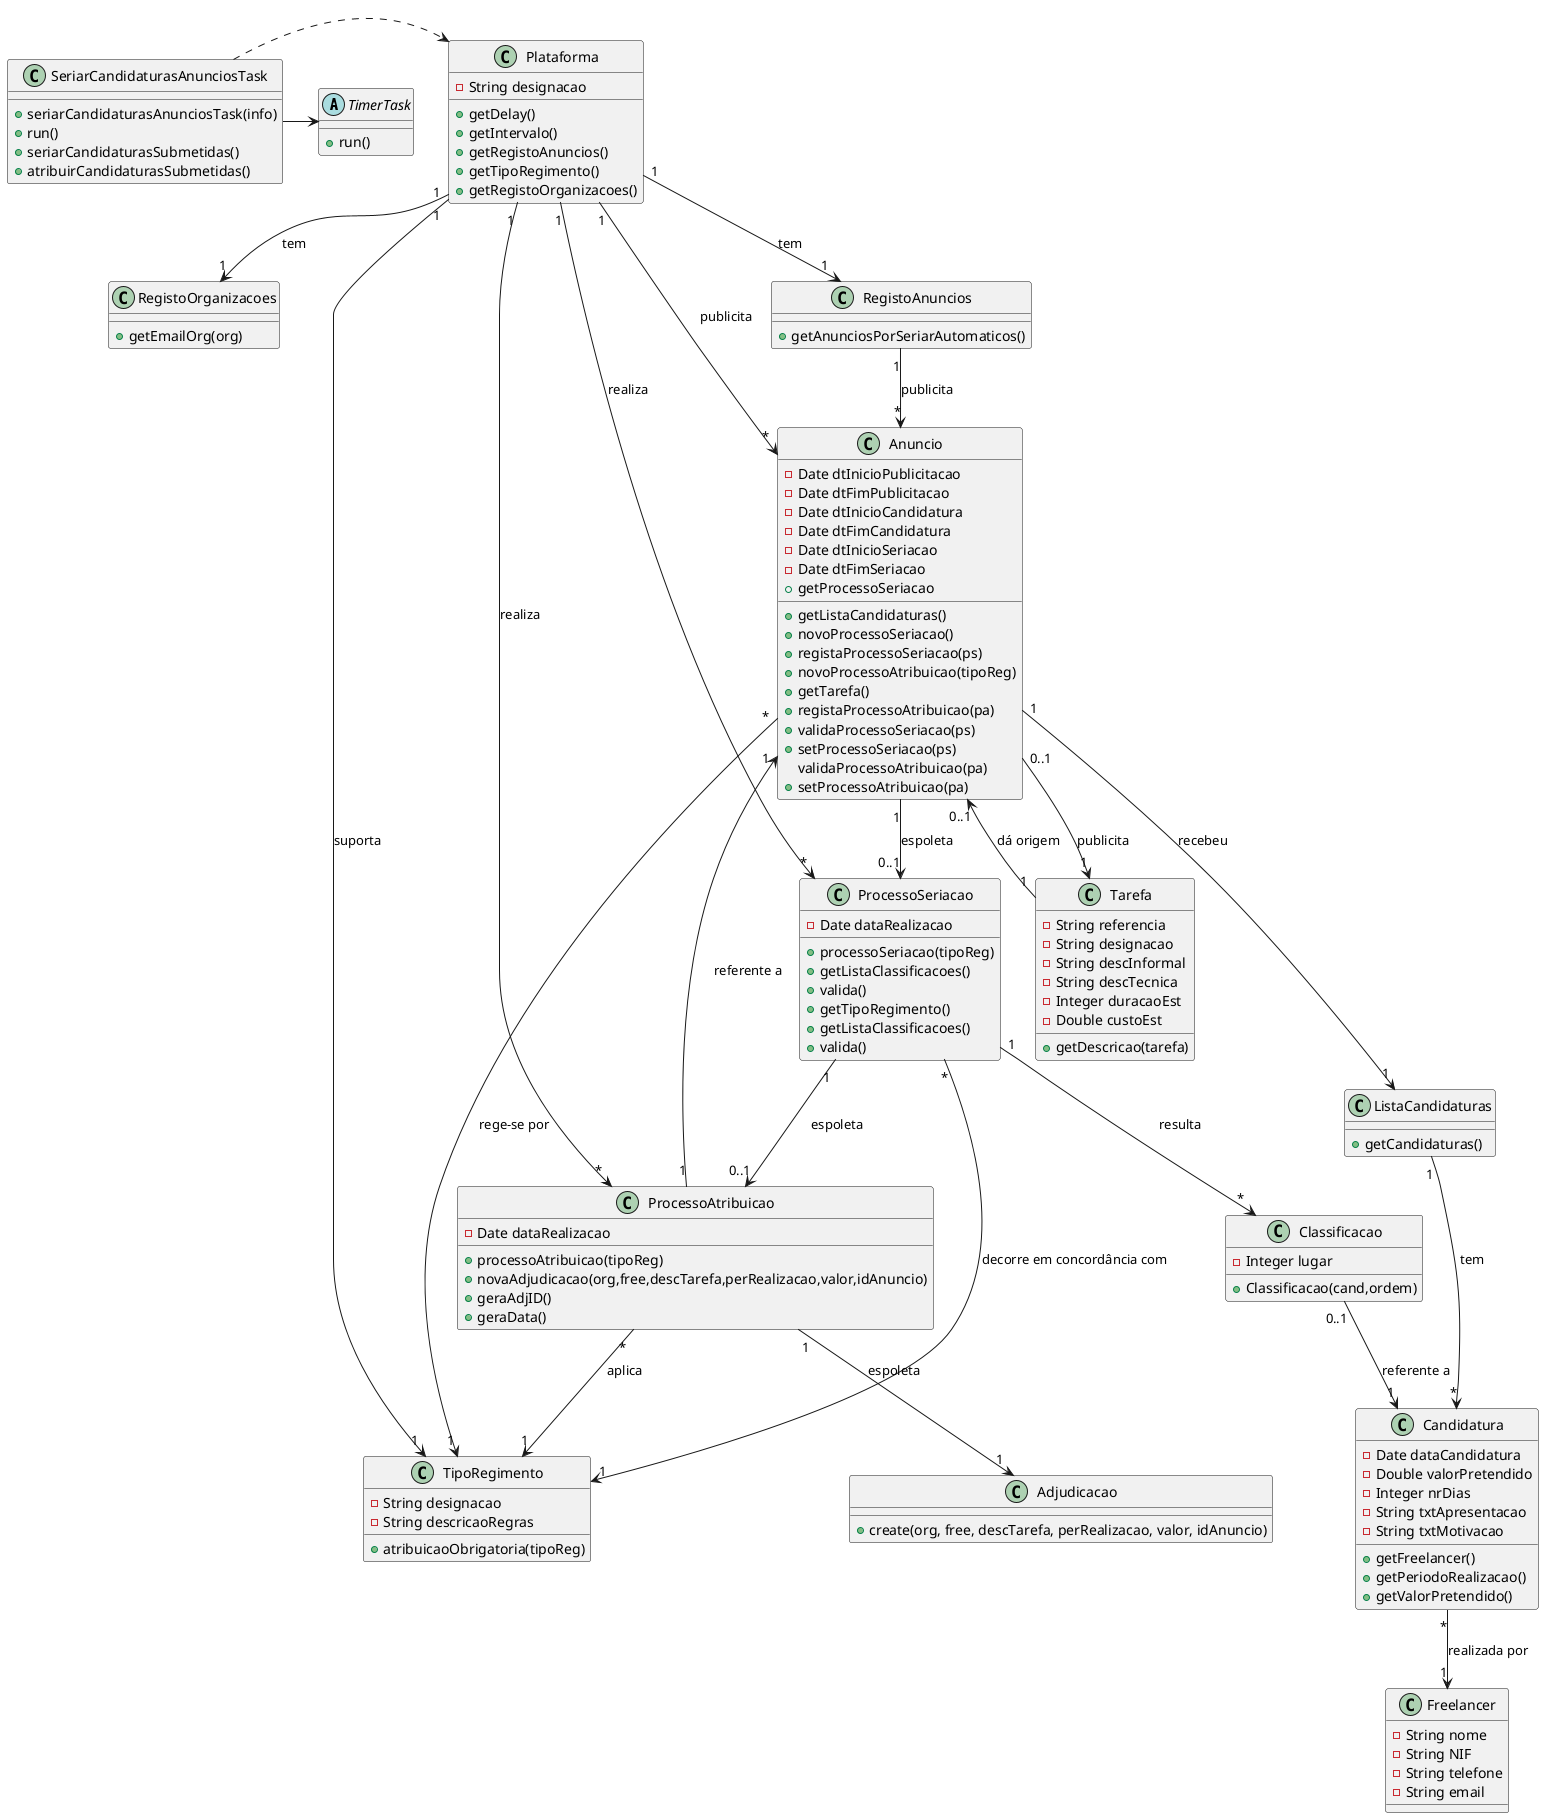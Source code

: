 @startuml
abstract class TimerTask{
  +run()
  }
class SeriarCandidaturasAnunciosTask{
  +seriarCandidaturasAnunciosTask(info)
  +run()
  +seriarCandidaturasSubmetidas()
  +atribuirCandidaturasSubmetidas()
  }
class Plataforma{
  -String designacao
  +getDelay()
  +getIntervalo()
  +getRegistoAnuncios()
  +getTipoRegimento()
  +getRegistoOrganizacoes()
  }
class RegistoOrganizacoes{
  +getEmailOrg(org)
  }
class RegistoAnuncios{
  +getAnunciosPorSeriarAutomaticos()
  }
class Anuncio{
  -Date dtInicioPublicitacao
  -Date dtFimPublicitacao
  -Date dtInicioCandidatura
  -Date dtFimCandidatura
  -Date dtInicioSeriacao
  -Date dtFimSeriacao
  +getListaCandidaturas()
  +novoProcessoSeriacao()
  +registaProcessoSeriacao(ps)
  +getProcessoSeriacao
  +novoProcessoAtribuicao(tipoReg)
  +getTarefa()
  +registaProcessoAtribuicao(pa)
  +validaProcessoSeriacao(ps)
  +setProcessoSeriacao(ps)
  validaProcessoAtribuicao(pa)
  +setProcessoAtribuicao(pa)
  }
class Tarefa{
  -String referencia
  -String designacao
  -String descInformal
  -String descTecnica
  -Integer duracaoEst
  -Double custoEst
  +getDescricao(tarefa)
  }
class ProcessoSeriacao{
  -Date dataRealizacao
  +processoSeriacao(tipoReg)
  +getListaClassificacoes()
  +valida()
  +getTipoRegimento()
  +getListaClassificacoes()
  +valida()
  }
class ListaCandidaturas{
  +getCandidaturas()
  }
class ProcessoAtribuicao{
  -Date dataRealizacao
  +processoAtribuicao(tipoReg)
  +novaAdjudicacao(org,free,descTarefa,perRealizacao,valor,idAnuncio)
  +geraAdjID()
  +geraData()
  }
class Classificacao{
  -Integer lugar
  +Classificacao(cand,ordem)
  }
class TipoRegimento{
  -String designacao
  -String descricaoRegras
  +atribuicaoObrigatoria(tipoReg)
  }
class Adjudicacao{
  +create(org, free, descTarefa, perRealizacao, valor, idAnuncio)
  }
class Candidatura{
  -Date dataCandidatura
  -Double valorPretendido
  -Integer nrDias
  -String txtApresentacao
  -String txtMotivacao
  +getFreelancer()
  +getPeriodoRealizacao()
  +getValorPretendido()
  }
class Freelancer{
  -String nome
  -String NIF
  -String telefone
  -String email
  }
SeriarCandidaturasAnunciosTask -> TimerTask
SeriarCandidaturasAnunciosTask .> Plataforma
  
Plataforma "1" --> "1" RegistoOrganizacoes: tem 
Plataforma "1" --> "*" Anuncio: publicita 
Plataforma "1" --> "1" RegistoAnuncios: tem 
Plataforma "1" --> "*" ProcessoSeriacao: realiza 
Plataforma "1" --> "*" ProcessoAtribuicao: realiza 
Plataforma "1" --> "1" TipoRegimento: suporta

RegistoAnuncios "1" --> "*" Anuncio: publicita

Anuncio "1" --> "1" ListaCandidaturas: recebeu
Anuncio "0..1" --> "1" Tarefa: publicita
Anuncio "*"--> "1" TipoRegimento: rege-se por
Anuncio "1" --> "0..1" ProcessoSeriacao: espoleta

Tarefa "1" --> "0..1" Anuncio: dá origem

ListaCandidaturas "1" --> "*" Candidatura: tem

ProcessoSeriacao "1" --> "*" Classificacao: resulta
ProcessoSeriacao "*" --> "1" TipoRegimento: decorre em concordância com
ProcessoSeriacao "1" --> "0..1" ProcessoAtribuicao: espoleta

ProcessoAtribuicao "1" --> "1" Anuncio: referente a 
ProcessoAtribuicao "*" --> "1" TipoRegimento: aplica
ProcessoAtribuicao "1" --> "1" Adjudicacao: espoleta

Classificacao "0..1" --> "1" Candidatura: referente a 

Candidatura "*" --> "1" Freelancer: realizada por

  
  


@enduml